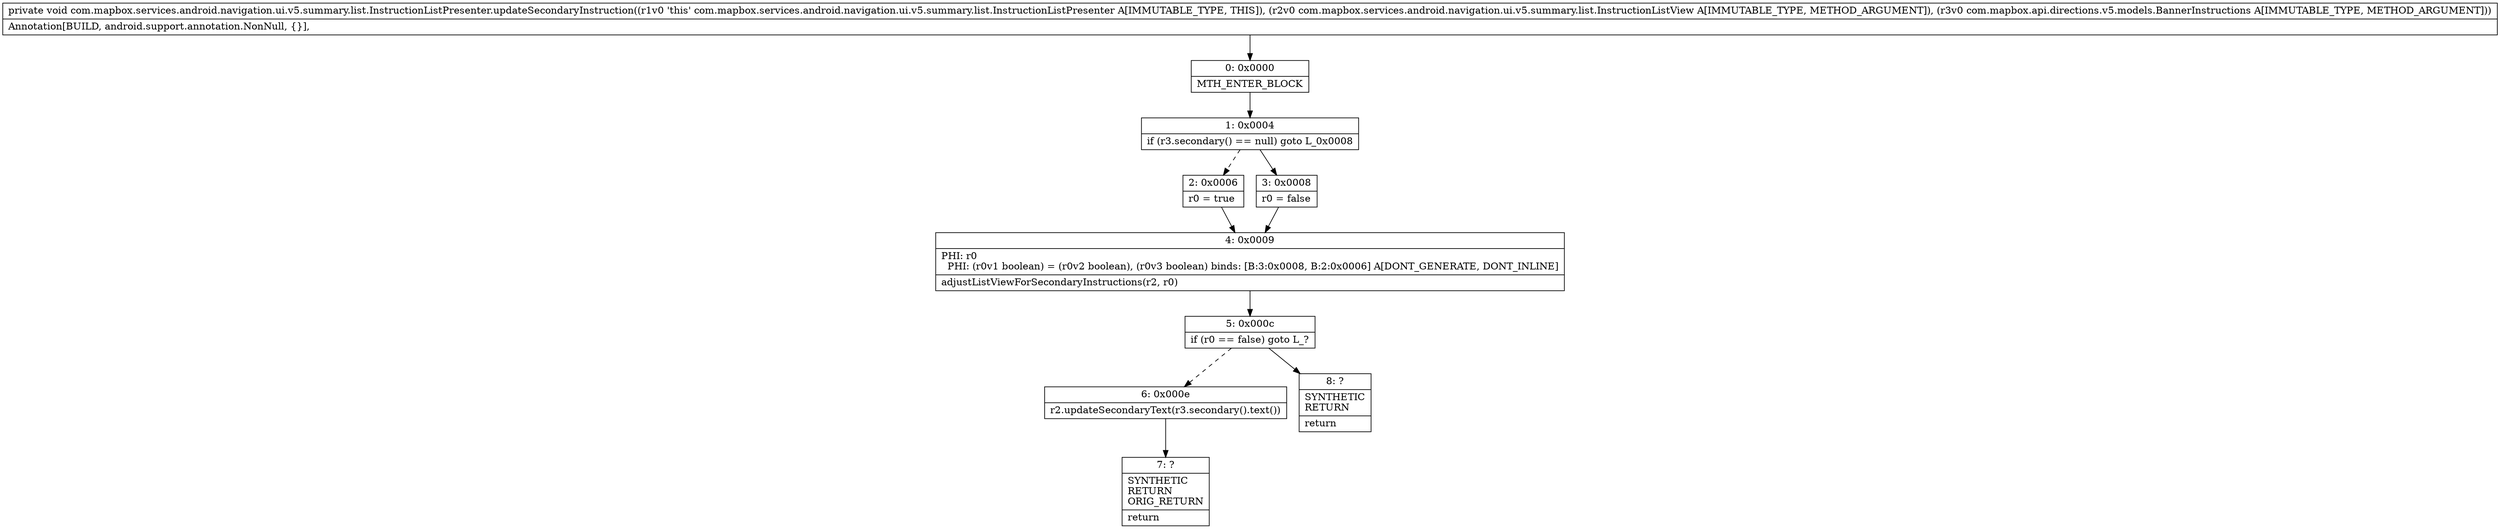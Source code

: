 digraph "CFG forcom.mapbox.services.android.navigation.ui.v5.summary.list.InstructionListPresenter.updateSecondaryInstruction(Lcom\/mapbox\/services\/android\/navigation\/ui\/v5\/summary\/list\/InstructionListView;Lcom\/mapbox\/api\/directions\/v5\/models\/BannerInstructions;)V" {
Node_0 [shape=record,label="{0\:\ 0x0000|MTH_ENTER_BLOCK\l}"];
Node_1 [shape=record,label="{1\:\ 0x0004|if (r3.secondary() == null) goto L_0x0008\l}"];
Node_2 [shape=record,label="{2\:\ 0x0006|r0 = true\l}"];
Node_3 [shape=record,label="{3\:\ 0x0008|r0 = false\l}"];
Node_4 [shape=record,label="{4\:\ 0x0009|PHI: r0 \l  PHI: (r0v1 boolean) = (r0v2 boolean), (r0v3 boolean) binds: [B:3:0x0008, B:2:0x0006] A[DONT_GENERATE, DONT_INLINE]\l|adjustListViewForSecondaryInstructions(r2, r0)\l}"];
Node_5 [shape=record,label="{5\:\ 0x000c|if (r0 == false) goto L_?\l}"];
Node_6 [shape=record,label="{6\:\ 0x000e|r2.updateSecondaryText(r3.secondary().text())\l}"];
Node_7 [shape=record,label="{7\:\ ?|SYNTHETIC\lRETURN\lORIG_RETURN\l|return\l}"];
Node_8 [shape=record,label="{8\:\ ?|SYNTHETIC\lRETURN\l|return\l}"];
MethodNode[shape=record,label="{private void com.mapbox.services.android.navigation.ui.v5.summary.list.InstructionListPresenter.updateSecondaryInstruction((r1v0 'this' com.mapbox.services.android.navigation.ui.v5.summary.list.InstructionListPresenter A[IMMUTABLE_TYPE, THIS]), (r2v0 com.mapbox.services.android.navigation.ui.v5.summary.list.InstructionListView A[IMMUTABLE_TYPE, METHOD_ARGUMENT]), (r3v0 com.mapbox.api.directions.v5.models.BannerInstructions A[IMMUTABLE_TYPE, METHOD_ARGUMENT]))  | Annotation[BUILD, android.support.annotation.NonNull, \{\}], \l}"];
MethodNode -> Node_0;
Node_0 -> Node_1;
Node_1 -> Node_2[style=dashed];
Node_1 -> Node_3;
Node_2 -> Node_4;
Node_3 -> Node_4;
Node_4 -> Node_5;
Node_5 -> Node_6[style=dashed];
Node_5 -> Node_8;
Node_6 -> Node_7;
}

